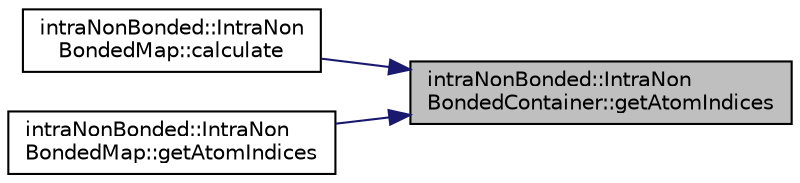 digraph "intraNonBonded::IntraNonBondedContainer::getAtomIndices"
{
 // LATEX_PDF_SIZE
  edge [fontname="Helvetica",fontsize="10",labelfontname="Helvetica",labelfontsize="10"];
  node [fontname="Helvetica",fontsize="10",shape=record];
  rankdir="RL";
  Node1 [label="intraNonBonded::IntraNon\lBondedContainer::getAtomIndices",height=0.2,width=0.4,color="black", fillcolor="grey75", style="filled", fontcolor="black",tooltip=" "];
  Node1 -> Node2 [dir="back",color="midnightblue",fontsize="10",style="solid",fontname="Helvetica"];
  Node2 [label="intraNonBonded::IntraNon\lBondedMap::calculate",height=0.2,width=0.4,color="black", fillcolor="white", style="filled",URL="$classintraNonBonded_1_1IntraNonBondedMap.html#a3de4264df3f924182beb74a8b1306339",tooltip="calculate the intra non bonded interactions for a single intraNonBondedMap (for a single molecule)"];
  Node1 -> Node3 [dir="back",color="midnightblue",fontsize="10",style="solid",fontname="Helvetica"];
  Node3 [label="intraNonBonded::IntraNon\lBondedMap::getAtomIndices",height=0.2,width=0.4,color="black", fillcolor="white", style="filled",URL="$classintraNonBonded_1_1IntraNonBondedMap.html#ae375c73cda28e49aef7b4eaa5d71286d",tooltip=" "];
}

